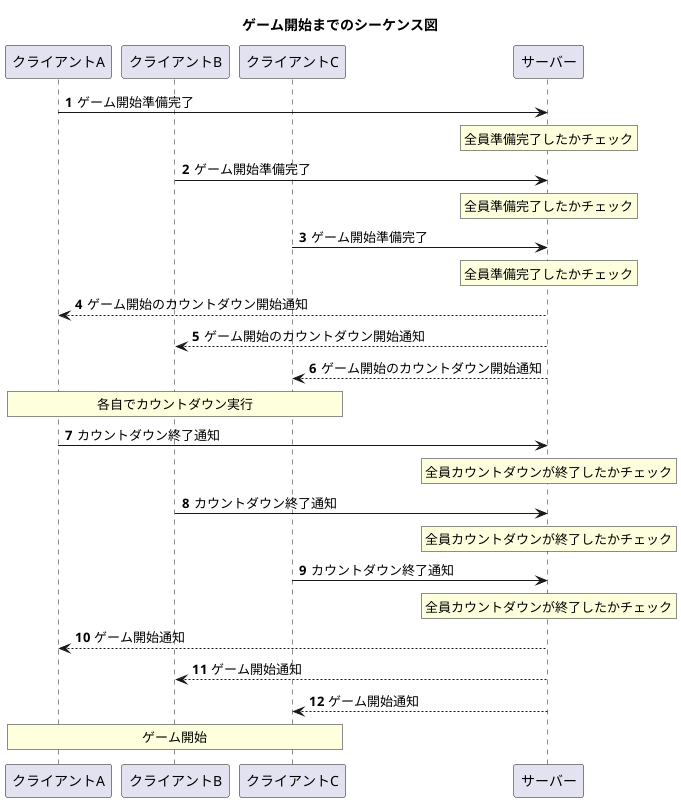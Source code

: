 @startuml
'https://plantuml.com/sequence-diagram

'[メモ]'
'ルーム内 => 該当のUIを削除、クライアントサイドのデータ削除'
'ゲーム準備中 => キャラクターの生成が終了してからキャラクターとクライアントサイドのデータ削除'
'ゲーム中 => キャラクター削除、クライアントサイドのデータ削除'
'リザルトなど他のシーン => クライアントサイドのデータ削除'


participant クライアントA
participant クライアントB
participant クライアントC
participant サーバー

autonumber
title ゲーム開始までのシーケンス図

クライアントA -> サーバー:ゲーム開始準備完了
rnote over サーバー:全員準備完了したかチェック
クライアントB -> サーバー:ゲーム開始準備完了
rnote over サーバー:全員準備完了したかチェック
クライアントC -> サーバー:ゲーム開始準備完了
rnote over サーバー:全員準備完了したかチェック
クライアントA <-- サーバー:ゲーム開始のカウントダウン開始通知
クライアントB <-- サーバー:ゲーム開始のカウントダウン開始通知
クライアントC <-- サーバー:ゲーム開始のカウントダウン開始通知

rnote over クライアントA,クライアントC:各自でカウントダウン実行
クライアントA -> サーバー:カウントダウン終了通知
rnote over サーバー:全員カウントダウンが終了したかチェック
クライアントB -> サーバー:カウントダウン終了通知
rnote over サーバー:全員カウントダウンが終了したかチェック
クライアントC -> サーバー:カウントダウン終了通知
rnote over サーバー:全員カウントダウンが終了したかチェック
クライアントA <-- サーバー:ゲーム開始通知
クライアントB <-- サーバー:ゲーム開始通知
クライアントC <-- サーバー:ゲーム開始通知
rnote over クライアントA,クライアントC:ゲーム開始
@enduml クライアントA